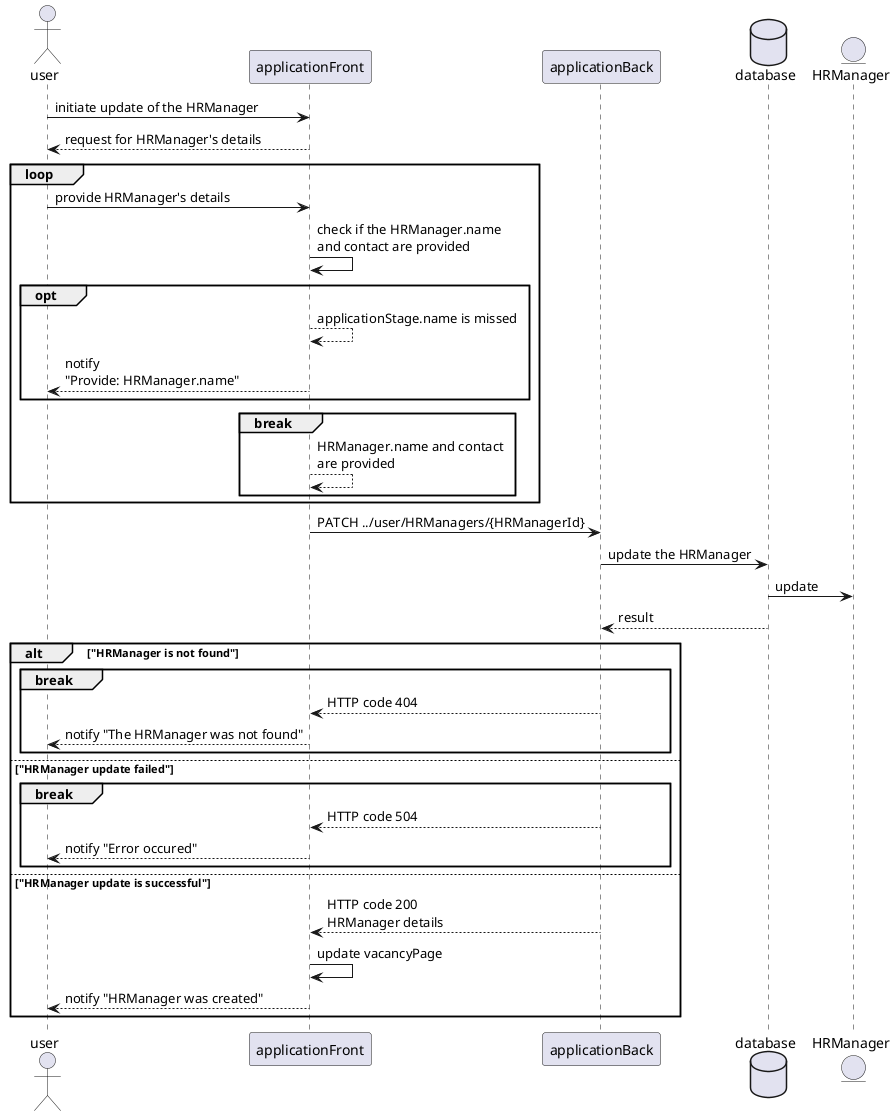 @startuml "Update details (not contacts) of the existing HRManager of the existing vacancy sequence diagram"
skinparam topurl https://github.com/dimonar2186/jobHunter/tree/master/srs/algorithms/
skinparam sequenceReferenceBackgroundColor yellow

    actor "user" as user
    participant "applicationFront" as front
    participant "applicationBack" as back
    database "database" as db
    entity "HRManager" as HRManager

    user -> front : initiate update of the HRManager
    front --> user : request for HRManager's details

    loop
        user -> front : provide HRManager's details
        front -> front : check if the HRManager.name\nand contact are provided
        opt 
            front --> front : applicationStage.name is missed
            front --> user : notify\n"Provide: HRManager.name"
        end
        break
            front --> front : HRManager.name and contact\nare provided
        end
    end

    front -> back : PATCH ../user/HRManagers/{HRManagerId}
    back -> db : update the HRManager
    db -> HRManager : update
    db --> back : result
    alt "HRManager is not found"
        break
            back --> front : HTTP code 404
            front --> user : notify "The HRManager was not found"
        end
    else "HRManager update failed"
        break
            back --> front : HTTP code 504
            front --> user : notify "Error occured"
        end
    else "HRManager update is successful"
        back --> front : HTTP code 200 \nHRManager details
        front -> front : update vacancyPage
        front --> user : notify "HRManager was created"
    end

@enduml